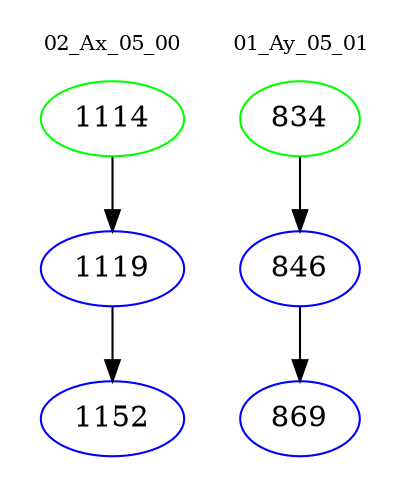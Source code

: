 digraph{
subgraph cluster_0 {
color = white
label = "02_Ax_05_00";
fontsize=10;
T0_1114 [label="1114", color="green"]
T0_1114 -> T0_1119 [color="black"]
T0_1119 [label="1119", color="blue"]
T0_1119 -> T0_1152 [color="black"]
T0_1152 [label="1152", color="blue"]
}
subgraph cluster_1 {
color = white
label = "01_Ay_05_01";
fontsize=10;
T1_834 [label="834", color="green"]
T1_834 -> T1_846 [color="black"]
T1_846 [label="846", color="blue"]
T1_846 -> T1_869 [color="black"]
T1_869 [label="869", color="blue"]
}
}
